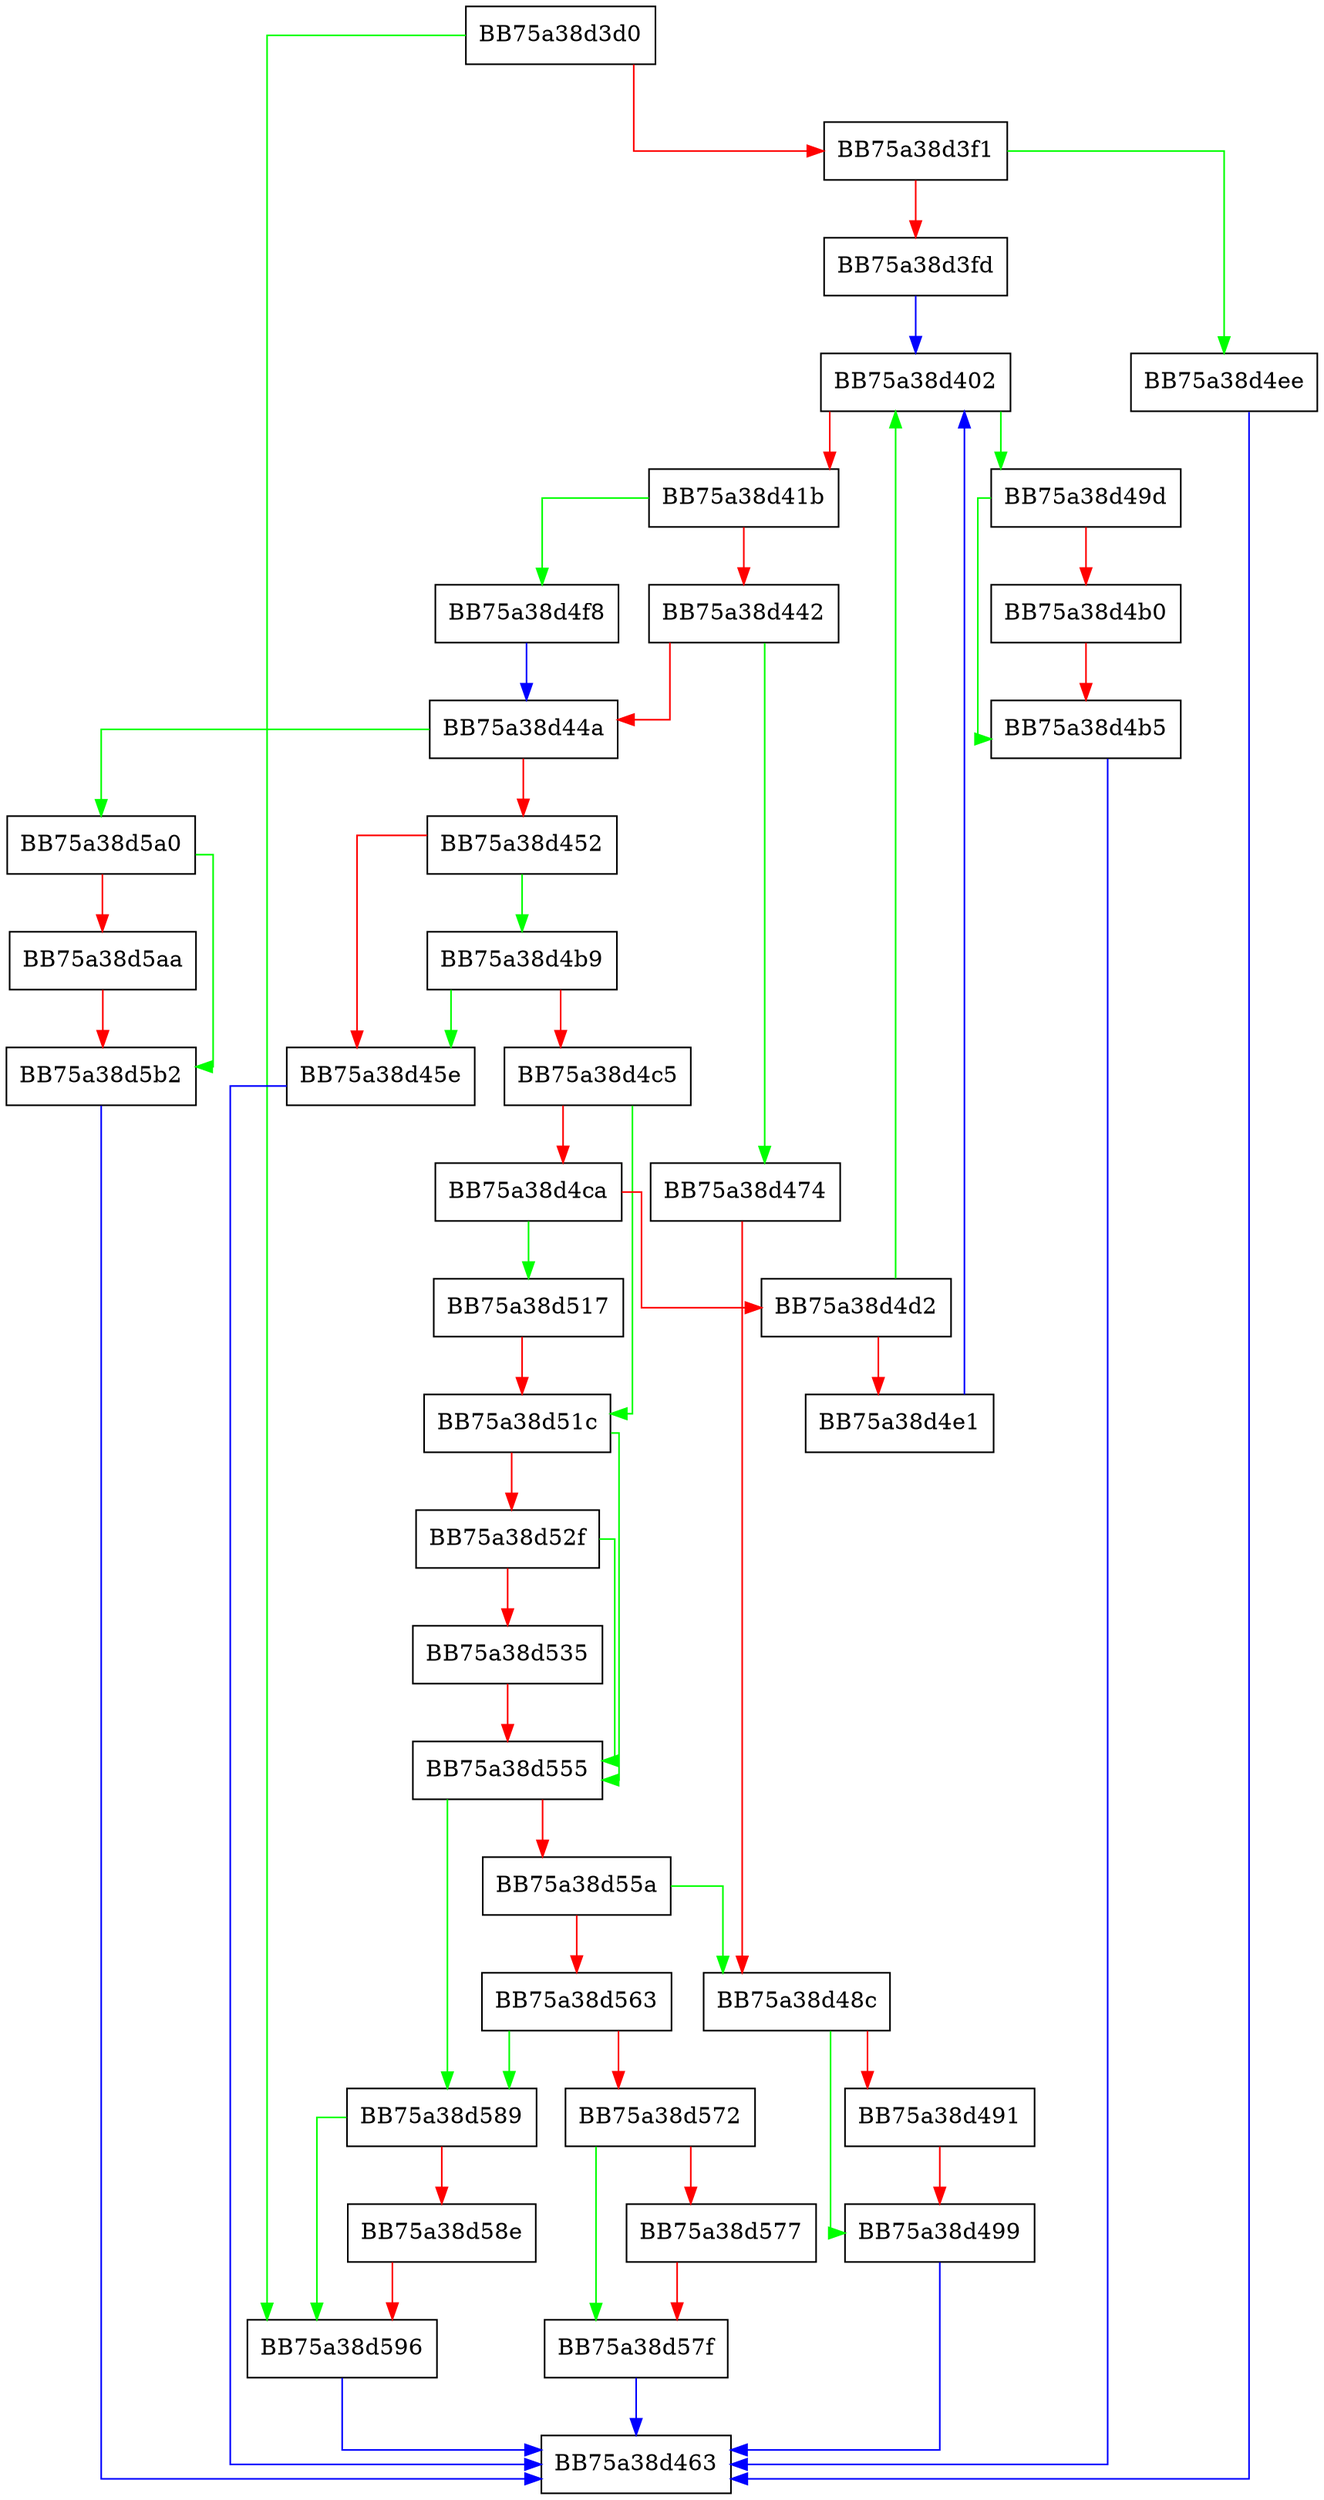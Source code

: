 digraph MemScanGetImagePathFromPidEx {
  node [shape="box"];
  graph [splines=ortho];
  BB75a38d3d0 -> BB75a38d596 [color="green"];
  BB75a38d3d0 -> BB75a38d3f1 [color="red"];
  BB75a38d3f1 -> BB75a38d4ee [color="green"];
  BB75a38d3f1 -> BB75a38d3fd [color="red"];
  BB75a38d3fd -> BB75a38d402 [color="blue"];
  BB75a38d402 -> BB75a38d49d [color="green"];
  BB75a38d402 -> BB75a38d41b [color="red"];
  BB75a38d41b -> BB75a38d4f8 [color="green"];
  BB75a38d41b -> BB75a38d442 [color="red"];
  BB75a38d442 -> BB75a38d474 [color="green"];
  BB75a38d442 -> BB75a38d44a [color="red"];
  BB75a38d44a -> BB75a38d5a0 [color="green"];
  BB75a38d44a -> BB75a38d452 [color="red"];
  BB75a38d452 -> BB75a38d4b9 [color="green"];
  BB75a38d452 -> BB75a38d45e [color="red"];
  BB75a38d45e -> BB75a38d463 [color="blue"];
  BB75a38d474 -> BB75a38d48c [color="red"];
  BB75a38d48c -> BB75a38d499 [color="green"];
  BB75a38d48c -> BB75a38d491 [color="red"];
  BB75a38d491 -> BB75a38d499 [color="red"];
  BB75a38d499 -> BB75a38d463 [color="blue"];
  BB75a38d49d -> BB75a38d4b5 [color="green"];
  BB75a38d49d -> BB75a38d4b0 [color="red"];
  BB75a38d4b0 -> BB75a38d4b5 [color="red"];
  BB75a38d4b5 -> BB75a38d463 [color="blue"];
  BB75a38d4b9 -> BB75a38d45e [color="green"];
  BB75a38d4b9 -> BB75a38d4c5 [color="red"];
  BB75a38d4c5 -> BB75a38d51c [color="green"];
  BB75a38d4c5 -> BB75a38d4ca [color="red"];
  BB75a38d4ca -> BB75a38d517 [color="green"];
  BB75a38d4ca -> BB75a38d4d2 [color="red"];
  BB75a38d4d2 -> BB75a38d402 [color="green"];
  BB75a38d4d2 -> BB75a38d4e1 [color="red"];
  BB75a38d4e1 -> BB75a38d402 [color="blue"];
  BB75a38d4ee -> BB75a38d463 [color="blue"];
  BB75a38d4f8 -> BB75a38d44a [color="blue"];
  BB75a38d517 -> BB75a38d51c [color="red"];
  BB75a38d51c -> BB75a38d555 [color="green"];
  BB75a38d51c -> BB75a38d52f [color="red"];
  BB75a38d52f -> BB75a38d555 [color="green"];
  BB75a38d52f -> BB75a38d535 [color="red"];
  BB75a38d535 -> BB75a38d555 [color="red"];
  BB75a38d555 -> BB75a38d589 [color="green"];
  BB75a38d555 -> BB75a38d55a [color="red"];
  BB75a38d55a -> BB75a38d48c [color="green"];
  BB75a38d55a -> BB75a38d563 [color="red"];
  BB75a38d563 -> BB75a38d589 [color="green"];
  BB75a38d563 -> BB75a38d572 [color="red"];
  BB75a38d572 -> BB75a38d57f [color="green"];
  BB75a38d572 -> BB75a38d577 [color="red"];
  BB75a38d577 -> BB75a38d57f [color="red"];
  BB75a38d57f -> BB75a38d463 [color="blue"];
  BB75a38d589 -> BB75a38d596 [color="green"];
  BB75a38d589 -> BB75a38d58e [color="red"];
  BB75a38d58e -> BB75a38d596 [color="red"];
  BB75a38d596 -> BB75a38d463 [color="blue"];
  BB75a38d5a0 -> BB75a38d5b2 [color="green"];
  BB75a38d5a0 -> BB75a38d5aa [color="red"];
  BB75a38d5aa -> BB75a38d5b2 [color="red"];
  BB75a38d5b2 -> BB75a38d463 [color="blue"];
}
